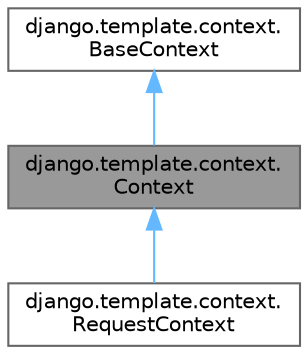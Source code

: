 digraph "django.template.context.Context"
{
 // LATEX_PDF_SIZE
  bgcolor="transparent";
  edge [fontname=Helvetica,fontsize=10,labelfontname=Helvetica,labelfontsize=10];
  node [fontname=Helvetica,fontsize=10,shape=box,height=0.2,width=0.4];
  Node1 [id="Node000001",label="django.template.context.\lContext",height=0.2,width=0.4,color="gray40", fillcolor="grey60", style="filled", fontcolor="black",tooltip=" "];
  Node2 -> Node1 [id="edge1_Node000001_Node000002",dir="back",color="steelblue1",style="solid",tooltip=" "];
  Node2 [id="Node000002",label="django.template.context.\lBaseContext",height=0.2,width=0.4,color="gray40", fillcolor="white", style="filled",URL="$classdjango_1_1template_1_1context_1_1_base_context.html",tooltip=" "];
  Node1 -> Node3 [id="edge2_Node000001_Node000003",dir="back",color="steelblue1",style="solid",tooltip=" "];
  Node3 [id="Node000003",label="django.template.context.\lRequestContext",height=0.2,width=0.4,color="gray40", fillcolor="white", style="filled",URL="$classdjango_1_1template_1_1context_1_1_request_context.html",tooltip=" "];
}
